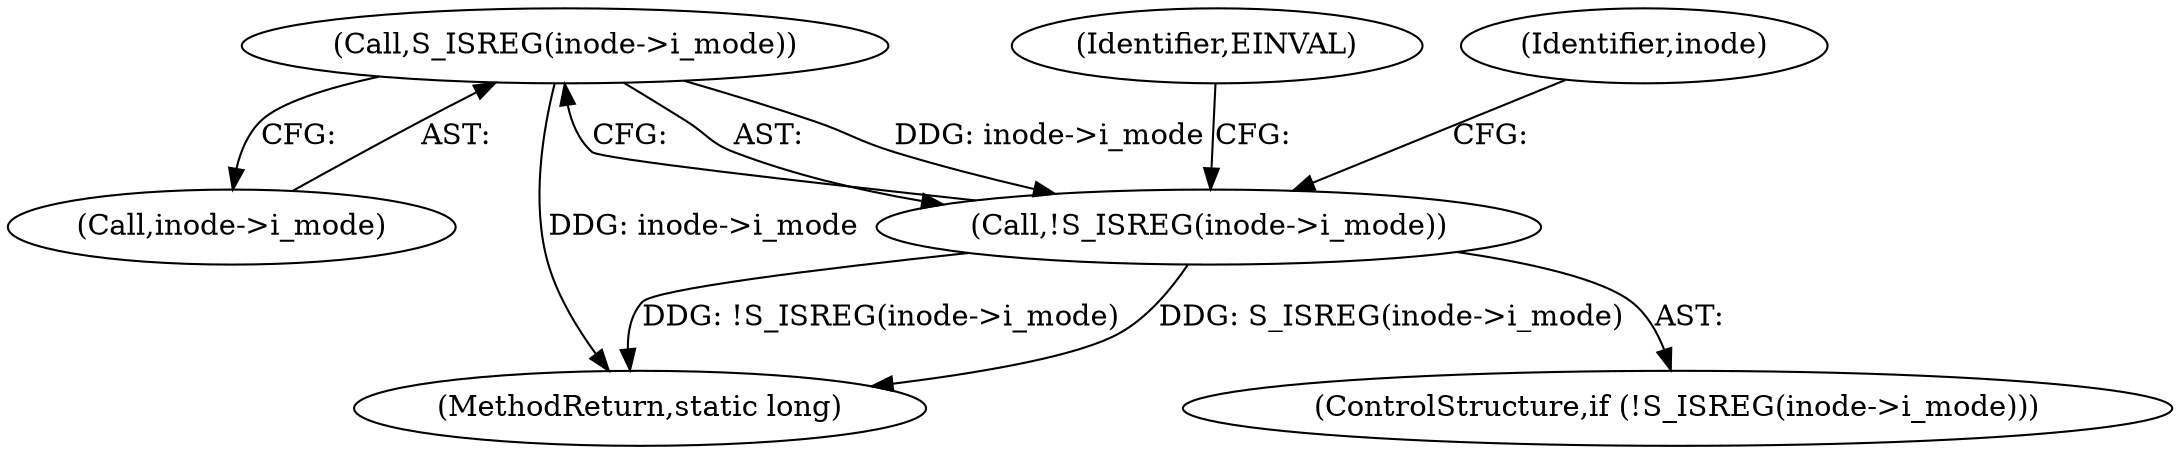 digraph "0_linux_ea3d7209ca01da209cda6f0dea8be9cc4b7a933b_1@pointer" {
"1000161" [label="(Call,S_ISREG(inode->i_mode))"];
"1000160" [label="(Call,!S_ISREG(inode->i_mode))"];
"1000161" [label="(Call,S_ISREG(inode->i_mode))"];
"1000162" [label="(Call,inode->i_mode)"];
"1000159" [label="(ControlStructure,if (!S_ISREG(inode->i_mode)))"];
"1000507" [label="(MethodReturn,static long)"];
"1000160" [label="(Call,!S_ISREG(inode->i_mode))"];
"1000167" [label="(Identifier,EINVAL)"];
"1000170" [label="(Identifier,inode)"];
"1000161" -> "1000160"  [label="AST: "];
"1000161" -> "1000162"  [label="CFG: "];
"1000162" -> "1000161"  [label="AST: "];
"1000160" -> "1000161"  [label="CFG: "];
"1000161" -> "1000507"  [label="DDG: inode->i_mode"];
"1000161" -> "1000160"  [label="DDG: inode->i_mode"];
"1000160" -> "1000159"  [label="AST: "];
"1000167" -> "1000160"  [label="CFG: "];
"1000170" -> "1000160"  [label="CFG: "];
"1000160" -> "1000507"  [label="DDG: !S_ISREG(inode->i_mode)"];
"1000160" -> "1000507"  [label="DDG: S_ISREG(inode->i_mode)"];
}

